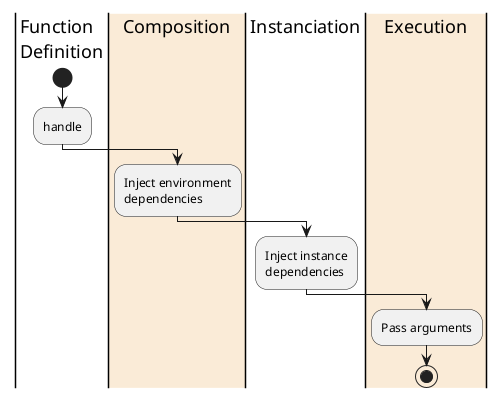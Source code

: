 @startuml
|Function\nDefinition|
start
:handle;
|#AntiqueWhite|Composition|
:Inject environment\ndependencies;
|Instanciation|
:Inject instance\ndependencies;
|#AntiqueWhite|Execution|
:Pass arguments;
stop
@enduml